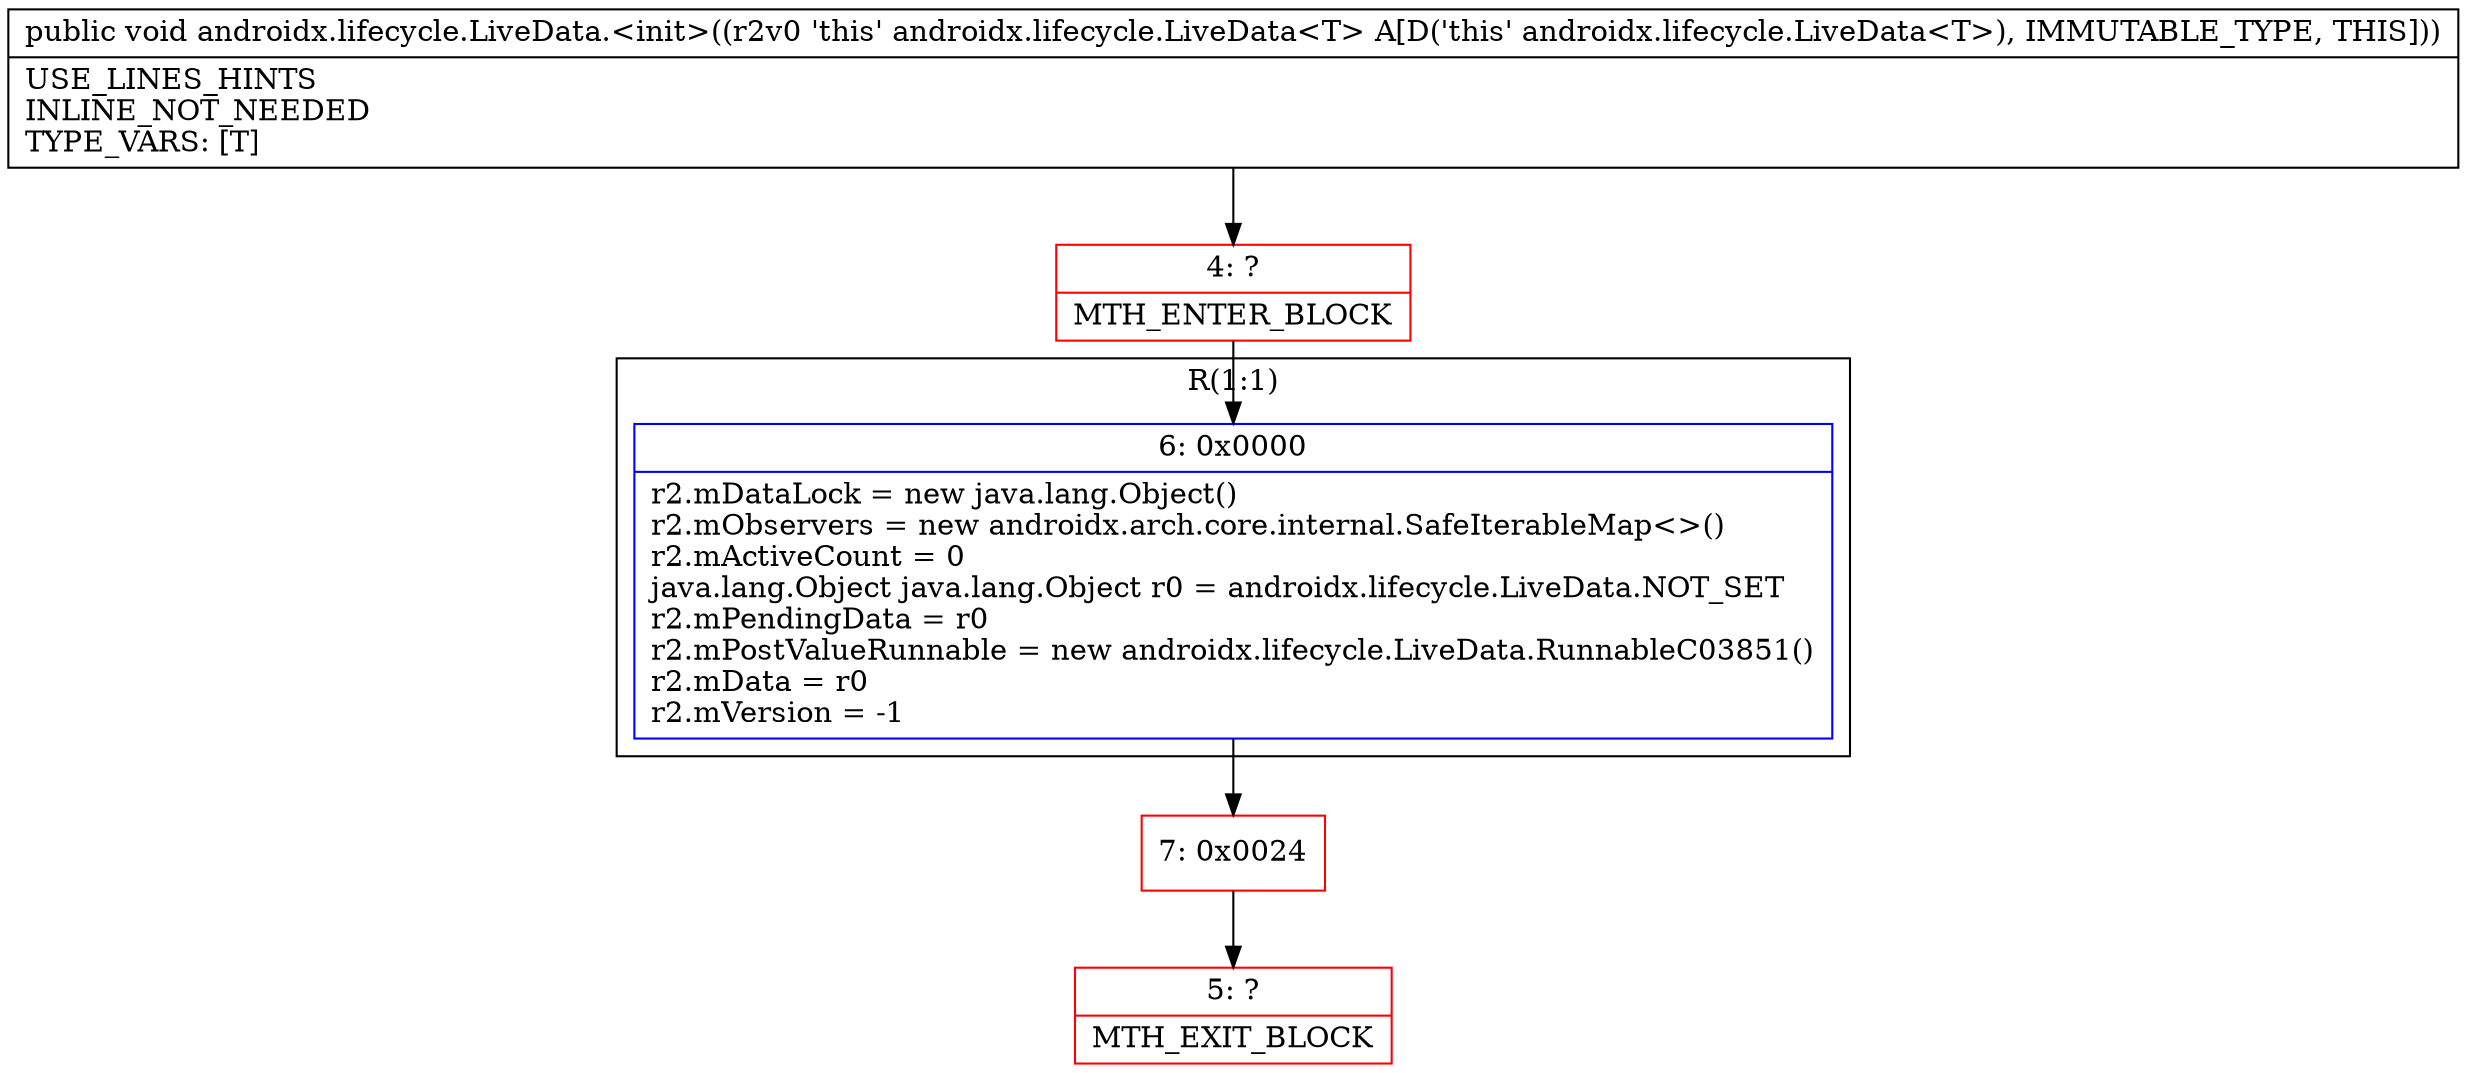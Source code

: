 digraph "CFG forandroidx.lifecycle.LiveData.\<init\>()V" {
subgraph cluster_Region_945951067 {
label = "R(1:1)";
node [shape=record,color=blue];
Node_6 [shape=record,label="{6\:\ 0x0000|r2.mDataLock = new java.lang.Object()\lr2.mObservers = new androidx.arch.core.internal.SafeIterableMap\<\>()\lr2.mActiveCount = 0\ljava.lang.Object java.lang.Object r0 = androidx.lifecycle.LiveData.NOT_SET\lr2.mPendingData = r0\lr2.mPostValueRunnable = new androidx.lifecycle.LiveData.RunnableC03851()\lr2.mData = r0\lr2.mVersion = \-1\l}"];
}
Node_4 [shape=record,color=red,label="{4\:\ ?|MTH_ENTER_BLOCK\l}"];
Node_7 [shape=record,color=red,label="{7\:\ 0x0024}"];
Node_5 [shape=record,color=red,label="{5\:\ ?|MTH_EXIT_BLOCK\l}"];
MethodNode[shape=record,label="{public void androidx.lifecycle.LiveData.\<init\>((r2v0 'this' androidx.lifecycle.LiveData\<T\> A[D('this' androidx.lifecycle.LiveData\<T\>), IMMUTABLE_TYPE, THIS]))  | USE_LINES_HINTS\lINLINE_NOT_NEEDED\lTYPE_VARS: [T]\l}"];
MethodNode -> Node_4;Node_6 -> Node_7;
Node_4 -> Node_6;
Node_7 -> Node_5;
}

